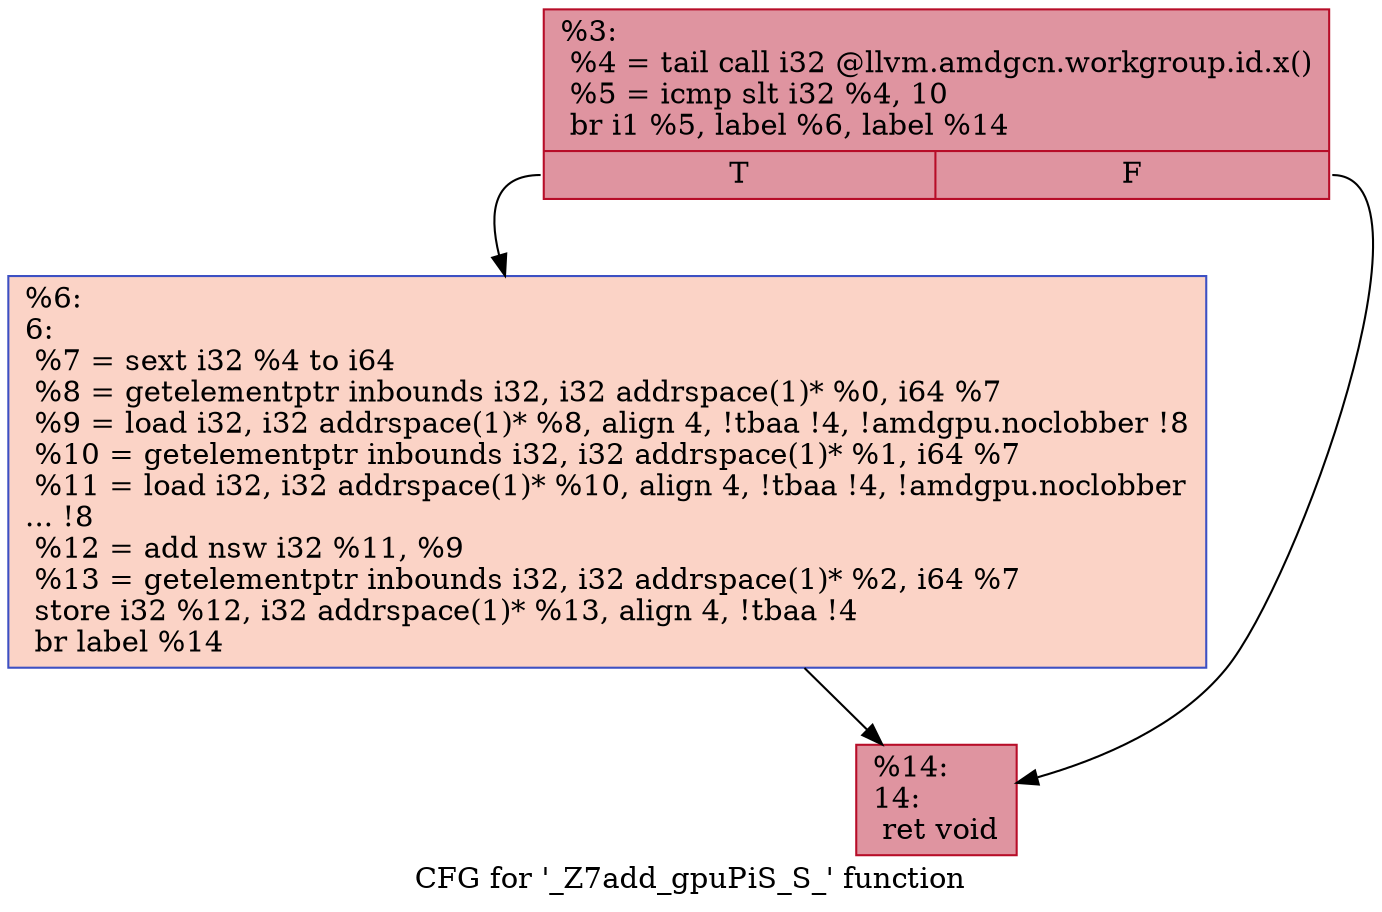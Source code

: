 digraph "CFG for '_Z7add_gpuPiS_S_' function" {
	label="CFG for '_Z7add_gpuPiS_S_' function";

	Node0x5130db0 [shape=record,color="#b70d28ff", style=filled, fillcolor="#b70d2870",label="{%3:\l  %4 = tail call i32 @llvm.amdgcn.workgroup.id.x()\l  %5 = icmp slt i32 %4, 10\l  br i1 %5, label %6, label %14\l|{<s0>T|<s1>F}}"];
	Node0x5130db0:s0 -> Node0x5131680;
	Node0x5130db0:s1 -> Node0x5131710;
	Node0x5131680 [shape=record,color="#3d50c3ff", style=filled, fillcolor="#f59c7d70",label="{%6:\l6:                                                \l  %7 = sext i32 %4 to i64\l  %8 = getelementptr inbounds i32, i32 addrspace(1)* %0, i64 %7\l  %9 = load i32, i32 addrspace(1)* %8, align 4, !tbaa !4, !amdgpu.noclobber !8\l  %10 = getelementptr inbounds i32, i32 addrspace(1)* %1, i64 %7\l  %11 = load i32, i32 addrspace(1)* %10, align 4, !tbaa !4, !amdgpu.noclobber\l... !8\l  %12 = add nsw i32 %11, %9\l  %13 = getelementptr inbounds i32, i32 addrspace(1)* %2, i64 %7\l  store i32 %12, i32 addrspace(1)* %13, align 4, !tbaa !4\l  br label %14\l}"];
	Node0x5131680 -> Node0x5131710;
	Node0x5131710 [shape=record,color="#b70d28ff", style=filled, fillcolor="#b70d2870",label="{%14:\l14:                                               \l  ret void\l}"];
}
